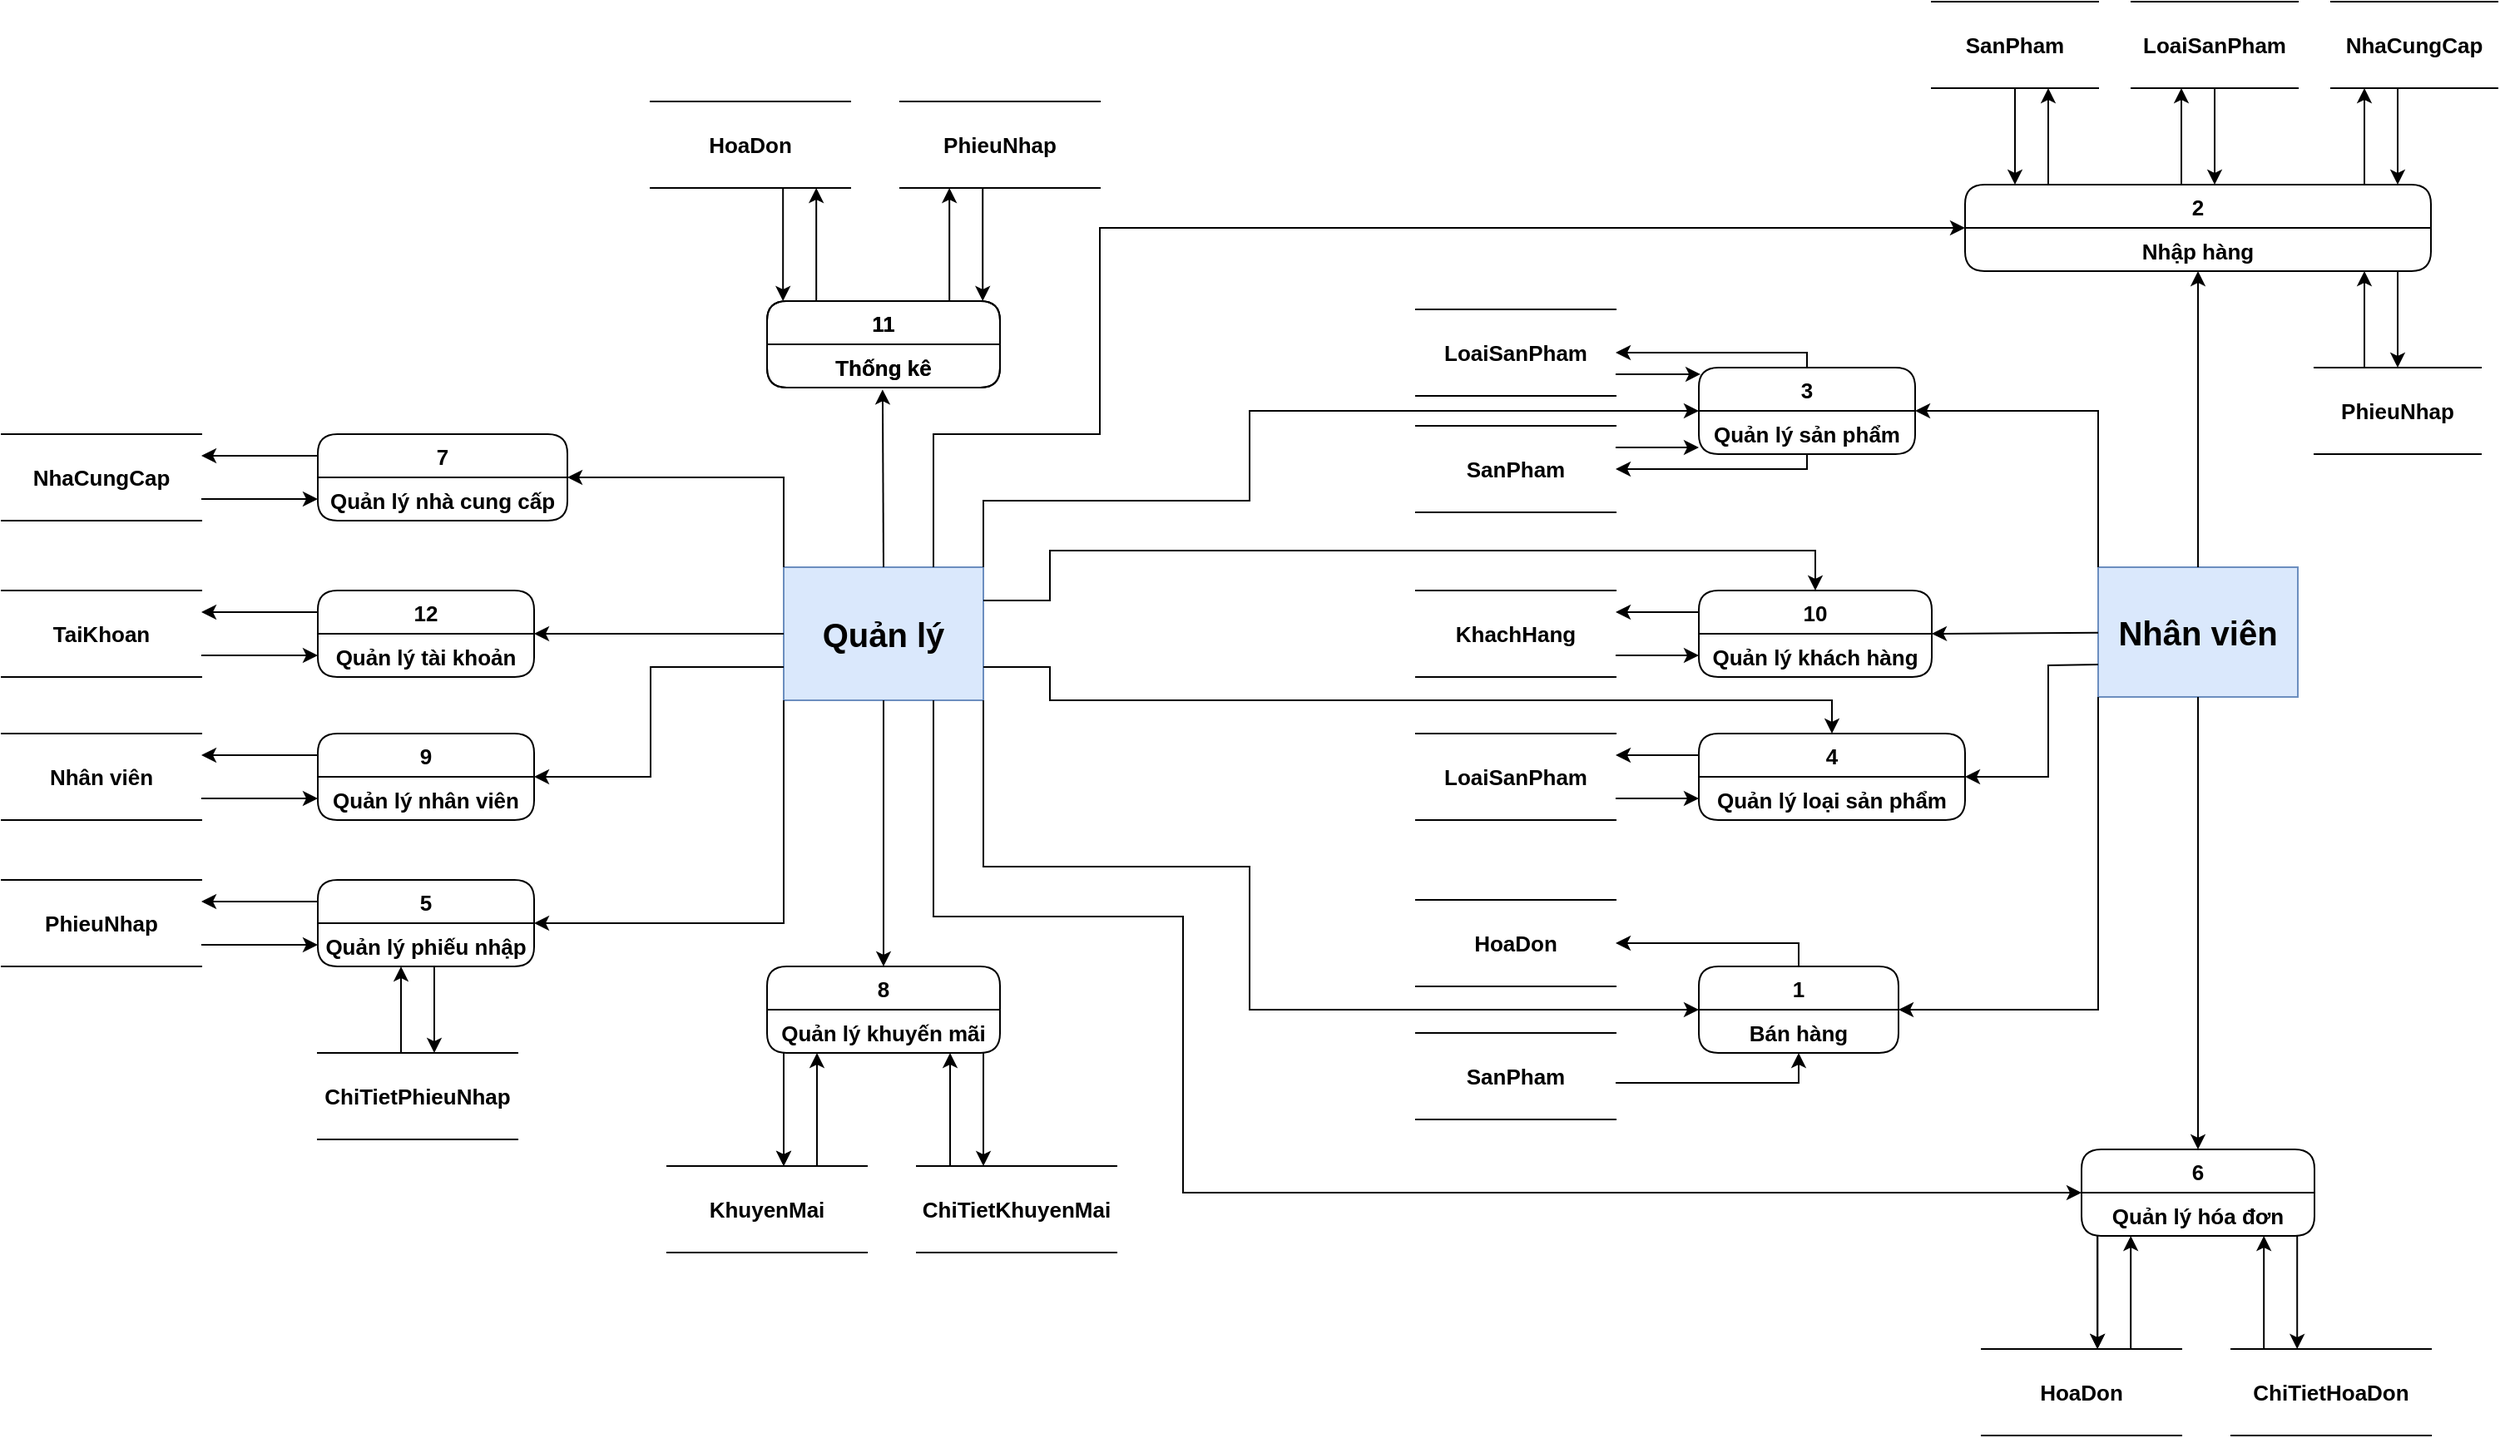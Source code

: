 <mxfile version="16.0.0" type="google"><diagram id="p0nTWe6Ht4s7AAMZDadM" name="Page-1"><mxGraphModel dx="2376" dy="1482" grid="1" gridSize="10" guides="1" tooltips="1" connect="1" arrows="1" fold="1" page="1" pageScale="1" pageWidth="850" pageHeight="1100" math="0" shadow="0"><root><mxCell id="0"/><mxCell id="1" parent="0"/><mxCell id="MpcWaJRPJP4tbF8cSd_d-1" value="&lt;font style=&quot;font-size: 20px&quot;&gt;Quản lý&lt;/font&gt;" style="rounded=0;whiteSpace=wrap;html=1;fillColor=#dae8fc;fontStyle=1;fontSize=16;strokeColor=#6c8ebf;" parent="1" vertex="1"><mxGeometry x="-680" y="200" width="120" height="80" as="geometry"/></mxCell><mxCell id="MpcWaJRPJP4tbF8cSd_d-2" value="5" style="swimlane;fontStyle=1;childLayout=stackLayout;horizontal=1;startSize=26;fillColor=none;horizontalStack=0;resizeParent=1;resizeParentMax=0;resizeLast=0;collapsible=1;marginBottom=0;rounded=1;fontColor=#000000;fontSize=13;" parent="1" vertex="1"><mxGeometry x="-960" y="388" width="130" height="52" as="geometry"/></mxCell><mxCell id="MpcWaJRPJP4tbF8cSd_d-3" value="Quản lý phiếu nhập" style="text;strokeColor=none;fillColor=none;align=center;verticalAlign=top;spacingLeft=4;spacingRight=4;overflow=hidden;rotatable=0;points=[[0,0.5],[1,0.5]];portConstraint=eastwest;rounded=1;fontColor=#000000;fontStyle=1;fontSize=13;" parent="MpcWaJRPJP4tbF8cSd_d-2" vertex="1"><mxGeometry y="26" width="130" height="26" as="geometry"/></mxCell><mxCell id="MpcWaJRPJP4tbF8cSd_d-4" value="12" style="swimlane;fontStyle=1;childLayout=stackLayout;horizontal=1;startSize=26;fillColor=none;horizontalStack=0;resizeParent=1;resizeParentMax=0;resizeLast=0;collapsible=1;marginBottom=0;rounded=1;fontColor=#000000;fontSize=13;" parent="1" vertex="1"><mxGeometry x="-960" y="214" width="130" height="52" as="geometry"/></mxCell><mxCell id="MpcWaJRPJP4tbF8cSd_d-5" value="Quản lý tài khoản" style="text;strokeColor=none;fillColor=none;align=center;verticalAlign=top;spacingLeft=4;spacingRight=4;overflow=hidden;rotatable=0;points=[[0,0.5],[1,0.5]];portConstraint=eastwest;rounded=1;fontColor=#000000;fontStyle=1;fontSize=13;" parent="MpcWaJRPJP4tbF8cSd_d-4" vertex="1"><mxGeometry y="26" width="130" height="26" as="geometry"/></mxCell><mxCell id="MpcWaJRPJP4tbF8cSd_d-6" value="8" style="swimlane;fontStyle=1;childLayout=stackLayout;horizontal=1;startSize=26;fillColor=none;horizontalStack=0;resizeParent=1;resizeParentMax=0;resizeLast=0;collapsible=1;marginBottom=0;rounded=1;fontColor=#000000;fontSize=13;" parent="1" vertex="1"><mxGeometry x="-690" y="440" width="140" height="52" as="geometry"/></mxCell><mxCell id="MpcWaJRPJP4tbF8cSd_d-7" value="Quản lý khuyến mãi" style="text;strokeColor=none;fillColor=none;align=center;verticalAlign=top;spacingLeft=4;spacingRight=4;overflow=hidden;rotatable=0;points=[[0,0.5],[1,0.5]];portConstraint=eastwest;rounded=1;fontColor=#000000;fontStyle=1;fontSize=13;" parent="MpcWaJRPJP4tbF8cSd_d-6" vertex="1"><mxGeometry y="26" width="140" height="26" as="geometry"/></mxCell><mxCell id="MpcWaJRPJP4tbF8cSd_d-8" value="7" style="swimlane;fontStyle=1;childLayout=stackLayout;horizontal=1;startSize=26;fillColor=none;horizontalStack=0;resizeParent=1;resizeParentMax=0;resizeLast=0;collapsible=1;marginBottom=0;rounded=1;fontColor=#000000;fontSize=13;" parent="1" vertex="1"><mxGeometry x="-960" y="120" width="150" height="52" as="geometry"/></mxCell><mxCell id="MpcWaJRPJP4tbF8cSd_d-9" value="Quản lý nhà cung cấp" style="text;strokeColor=none;fillColor=none;align=center;verticalAlign=top;spacingLeft=4;spacingRight=4;overflow=hidden;rotatable=0;points=[[0,0.5],[1,0.5]];portConstraint=eastwest;rounded=1;fontColor=#000000;fontStyle=1;fontSize=13;" parent="MpcWaJRPJP4tbF8cSd_d-8" vertex="1"><mxGeometry y="26" width="150" height="26" as="geometry"/></mxCell><mxCell id="MpcWaJRPJP4tbF8cSd_d-10" value="11" style="swimlane;fontStyle=1;childLayout=stackLayout;horizontal=1;startSize=26;fillColor=none;horizontalStack=0;resizeParent=1;resizeParentMax=0;resizeLast=0;collapsible=1;marginBottom=0;rounded=1;fontColor=#000000;fontSize=13;" parent="1" vertex="1"><mxGeometry x="-690" y="40" width="140" height="52" as="geometry"/></mxCell><mxCell id="MpcWaJRPJP4tbF8cSd_d-11" value="Thống kê" style="text;strokeColor=none;fillColor=none;align=center;verticalAlign=top;spacingLeft=4;spacingRight=4;overflow=hidden;rotatable=0;points=[[0,0.5],[1,0.5]];portConstraint=eastwest;rounded=1;fontColor=#000000;fontStyle=1;fontSize=13;" parent="MpcWaJRPJP4tbF8cSd_d-10" vertex="1"><mxGeometry y="26" width="140" height="26" as="geometry"/></mxCell><mxCell id="MpcWaJRPJP4tbF8cSd_d-12" value="9" style="swimlane;fontStyle=1;childLayout=stackLayout;horizontal=1;startSize=26;fillColor=none;horizontalStack=0;resizeParent=1;resizeParentMax=0;resizeLast=0;collapsible=1;marginBottom=0;rounded=1;fontColor=#000000;fontSize=13;" parent="1" vertex="1"><mxGeometry x="-960" y="300" width="130" height="52" as="geometry"/></mxCell><mxCell id="MpcWaJRPJP4tbF8cSd_d-13" value="Quản lý nhân viên" style="text;strokeColor=none;fillColor=none;align=center;verticalAlign=top;spacingLeft=4;spacingRight=4;overflow=hidden;rotatable=0;points=[[0,0.5],[1,0.5]];portConstraint=eastwest;rounded=1;fontColor=#000000;fontStyle=1;fontSize=13;" parent="MpcWaJRPJP4tbF8cSd_d-12" vertex="1"><mxGeometry y="26" width="130" height="26" as="geometry"/></mxCell><mxCell id="MpcWaJRPJP4tbF8cSd_d-25" value="" style="endArrow=classic;html=1;rounded=0;exitX=0.5;exitY=0;exitDx=0;exitDy=0;entryX=0.496;entryY=1.045;entryDx=0;entryDy=0;entryPerimeter=0;fontStyle=1;fontSize=13;" parent="1" source="MpcWaJRPJP4tbF8cSd_d-1" target="MpcWaJRPJP4tbF8cSd_d-11" edge="1"><mxGeometry width="50" height="50" relative="1" as="geometry"><mxPoint x="-880" y="210" as="sourcePoint"/><mxPoint x="-620" y="40" as="targetPoint"/></mxGeometry></mxCell><mxCell id="MpcWaJRPJP4tbF8cSd_d-28" value="&lt;font style=&quot;font-size: 20px&quot;&gt;Nhân viên&lt;/font&gt;" style="rounded=0;whiteSpace=wrap;html=1;fillColor=#dae8fc;fontStyle=1;fontSize=16;strokeColor=#6c8ebf;" parent="1" vertex="1"><mxGeometry x="110" y="200" width="120" height="78" as="geometry"/></mxCell><mxCell id="MpcWaJRPJP4tbF8cSd_d-29" value="4" style="swimlane;fontStyle=1;childLayout=stackLayout;horizontal=1;startSize=26;fillColor=none;horizontalStack=0;resizeParent=1;resizeParentMax=0;resizeLast=0;collapsible=1;marginBottom=0;rounded=1;fontColor=#000000;fontSize=13;" parent="1" vertex="1"><mxGeometry x="-130" y="300" width="160" height="52" as="geometry"/></mxCell><mxCell id="MpcWaJRPJP4tbF8cSd_d-30" value="Quản lý loại sản phẩm" style="text;strokeColor=none;fillColor=none;align=center;verticalAlign=top;spacingLeft=4;spacingRight=4;overflow=hidden;rotatable=0;points=[[0,0.5],[1,0.5]];portConstraint=eastwest;rounded=1;fontColor=#000000;fontStyle=1;fontSize=13;" parent="MpcWaJRPJP4tbF8cSd_d-29" vertex="1"><mxGeometry y="26" width="160" height="26" as="geometry"/></mxCell><mxCell id="MpcWaJRPJP4tbF8cSd_d-31" value="3" style="swimlane;fontStyle=1;childLayout=stackLayout;horizontal=1;startSize=26;fillColor=none;horizontalStack=0;resizeParent=1;resizeParentMax=0;resizeLast=0;collapsible=1;marginBottom=0;rounded=1;fontColor=#000000;fontSize=13;" parent="1" vertex="1"><mxGeometry x="-130" y="80" width="130" height="52" as="geometry"/></mxCell><mxCell id="MpcWaJRPJP4tbF8cSd_d-32" value="Quản lý sản phẩm" style="text;strokeColor=none;fillColor=none;align=center;verticalAlign=top;spacingLeft=4;spacingRight=4;overflow=hidden;rotatable=0;points=[[0,0.5],[1,0.5]];portConstraint=eastwest;rounded=1;fontColor=#000000;fontStyle=1;fontSize=13;" parent="MpcWaJRPJP4tbF8cSd_d-31" vertex="1"><mxGeometry y="26" width="130" height="26" as="geometry"/></mxCell><mxCell id="MpcWaJRPJP4tbF8cSd_d-33" value="10" style="swimlane;fontStyle=1;childLayout=stackLayout;horizontal=1;startSize=26;fillColor=none;horizontalStack=0;resizeParent=1;resizeParentMax=0;resizeLast=0;collapsible=1;marginBottom=0;rounded=1;fontColor=#000000;fontSize=13;" parent="1" vertex="1"><mxGeometry x="-130" y="214" width="140" height="52" as="geometry"/></mxCell><mxCell id="MpcWaJRPJP4tbF8cSd_d-34" value="Quản lý khách hàng" style="text;strokeColor=none;fillColor=none;align=center;verticalAlign=top;spacingLeft=4;spacingRight=4;overflow=hidden;rotatable=0;points=[[0,0.5],[1,0.5]];portConstraint=eastwest;rounded=1;fontColor=#000000;fontStyle=1;fontSize=13;" parent="MpcWaJRPJP4tbF8cSd_d-33" vertex="1"><mxGeometry y="26" width="140" height="26" as="geometry"/></mxCell><mxCell id="MpcWaJRPJP4tbF8cSd_d-35" value="6" style="swimlane;fontStyle=1;childLayout=stackLayout;horizontal=1;startSize=26;fillColor=none;horizontalStack=0;resizeParent=1;resizeParentMax=0;resizeLast=0;collapsible=1;marginBottom=0;rounded=1;fontColor=#000000;fontSize=13;" parent="1" vertex="1"><mxGeometry x="100" y="550" width="140" height="52" as="geometry"/></mxCell><mxCell id="MpcWaJRPJP4tbF8cSd_d-36" value="Quản lý hóa đơn" style="text;strokeColor=none;fillColor=none;align=center;verticalAlign=top;spacingLeft=4;spacingRight=4;overflow=hidden;rotatable=0;points=[[0,0.5],[1,0.5]];portConstraint=eastwest;rounded=1;fontColor=#000000;fontStyle=1;fontSize=13;" parent="MpcWaJRPJP4tbF8cSd_d-35" vertex="1"><mxGeometry y="26" width="140" height="26" as="geometry"/></mxCell><mxCell id="MpcWaJRPJP4tbF8cSd_d-37" value="1" style="swimlane;fontStyle=1;childLayout=stackLayout;horizontal=1;startSize=26;fillColor=none;horizontalStack=0;resizeParent=1;resizeParentMax=0;resizeLast=0;collapsible=1;marginBottom=0;rounded=1;fontColor=#000000;fontSize=13;" parent="1" vertex="1"><mxGeometry x="-130" y="440" width="120" height="52" as="geometry"><mxRectangle x="-130" y="440" width="40" height="26" as="alternateBounds"/></mxGeometry></mxCell><mxCell id="MpcWaJRPJP4tbF8cSd_d-38" value="Bán hàng" style="text;strokeColor=none;fillColor=none;align=center;verticalAlign=top;spacingLeft=4;spacingRight=4;overflow=hidden;rotatable=0;points=[[0,0.5],[1,0.5]];portConstraint=eastwest;rounded=1;fontColor=#000000;fontStyle=1;fontSize=13;" parent="MpcWaJRPJP4tbF8cSd_d-37" vertex="1"><mxGeometry y="26" width="120" height="26" as="geometry"/></mxCell><mxCell id="MpcWaJRPJP4tbF8cSd_d-39" value="2" style="swimlane;fontStyle=1;childLayout=stackLayout;horizontal=1;startSize=26;fillColor=none;horizontalStack=0;resizeParent=1;resizeParentMax=0;resizeLast=0;collapsible=1;marginBottom=0;rounded=1;fontColor=#000000;fontSize=13;" parent="1" vertex="1"><mxGeometry x="30" y="-30" width="280" height="52" as="geometry"/></mxCell><mxCell id="MpcWaJRPJP4tbF8cSd_d-131" value="Nhập hàng" style="text;strokeColor=none;fillColor=none;align=center;verticalAlign=top;spacingLeft=4;spacingRight=4;overflow=hidden;rotatable=0;points=[[0,0.5],[1,0.5]];portConstraint=eastwest;rounded=1;fontColor=#000000;fontStyle=1;fontSize=13;" parent="MpcWaJRPJP4tbF8cSd_d-39" vertex="1"><mxGeometry y="26" width="280" height="26" as="geometry"/></mxCell><mxCell id="MpcWaJRPJP4tbF8cSd_d-46" value="" style="endArrow=classic;html=1;rounded=0;exitX=0.5;exitY=1;exitDx=0;exitDy=0;entryX=0.5;entryY=0;entryDx=0;entryDy=0;fontStyle=1;fontSize=13;" parent="1" source="MpcWaJRPJP4tbF8cSd_d-1" target="MpcWaJRPJP4tbF8cSd_d-6" edge="1"><mxGeometry width="50" height="50" relative="1" as="geometry"><mxPoint x="-530" y="310" as="sourcePoint"/><mxPoint x="-480" y="260" as="targetPoint"/></mxGeometry></mxCell><mxCell id="MpcWaJRPJP4tbF8cSd_d-47" value="" style="endArrow=classic;html=1;rounded=0;exitX=0;exitY=1;exitDx=0;exitDy=0;entryX=1;entryY=0.5;entryDx=0;entryDy=0;fontStyle=1;fontSize=13;" parent="1" source="MpcWaJRPJP4tbF8cSd_d-1" target="MpcWaJRPJP4tbF8cSd_d-2" edge="1"><mxGeometry width="50" height="50" relative="1" as="geometry"><mxPoint x="-680" y="370" as="sourcePoint"/><mxPoint x="-480" y="260" as="targetPoint"/><Array as="points"><mxPoint x="-680" y="414"/></Array></mxGeometry></mxCell><mxCell id="MpcWaJRPJP4tbF8cSd_d-48" value="" style="endArrow=classic;html=1;rounded=0;exitX=0;exitY=0.5;exitDx=0;exitDy=0;fontStyle=1;fontSize=13;" parent="1" source="MpcWaJRPJP4tbF8cSd_d-1" edge="1" target="MpcWaJRPJP4tbF8cSd_d-4"><mxGeometry width="50" height="50" relative="1" as="geometry"><mxPoint x="-600" y="310" as="sourcePoint"/><mxPoint x="-840" y="240" as="targetPoint"/></mxGeometry></mxCell><mxCell id="MpcWaJRPJP4tbF8cSd_d-49" value="" style="endArrow=classic;html=1;rounded=0;exitX=0;exitY=0;exitDx=0;exitDy=0;entryX=1;entryY=0.5;entryDx=0;entryDy=0;fontStyle=1;fontSize=13;" parent="1" source="MpcWaJRPJP4tbF8cSd_d-1" target="MpcWaJRPJP4tbF8cSd_d-8" edge="1"><mxGeometry width="50" height="50" relative="1" as="geometry"><mxPoint x="-750" y="132" as="sourcePoint"/><mxPoint x="-800" y="150" as="targetPoint"/><Array as="points"><mxPoint x="-680" y="146"/></Array></mxGeometry></mxCell><mxCell id="MpcWaJRPJP4tbF8cSd_d-50" value="" style="endArrow=classic;html=1;rounded=0;exitX=0;exitY=0.75;exitDx=0;exitDy=0;entryX=1;entryY=0.5;entryDx=0;entryDy=0;fontStyle=1;fontSize=13;" parent="1" source="MpcWaJRPJP4tbF8cSd_d-1" target="MpcWaJRPJP4tbF8cSd_d-12" edge="1"><mxGeometry width="50" height="50" relative="1" as="geometry"><mxPoint x="-880" y="320" as="sourcePoint"/><mxPoint x="-830" y="270" as="targetPoint"/><Array as="points"><mxPoint x="-760" y="260"/><mxPoint x="-760" y="326"/></Array></mxGeometry></mxCell><mxCell id="MpcWaJRPJP4tbF8cSd_d-51" value="NhaCungCap" style="shape=partialRectangle;whiteSpace=wrap;html=1;left=0;right=0;fillColor=none;fontStyle=1;fontSize=13;" parent="1" vertex="1"><mxGeometry x="-1150" y="120" width="120" height="52" as="geometry"/></mxCell><mxCell id="MpcWaJRPJP4tbF8cSd_d-53" value="" style="endArrow=classic;html=1;rounded=0;exitX=0;exitY=0.25;exitDx=0;exitDy=0;entryX=1;entryY=0.25;entryDx=0;entryDy=0;fontStyle=1;fontSize=13;" parent="1" source="MpcWaJRPJP4tbF8cSd_d-8" target="MpcWaJRPJP4tbF8cSd_d-51" edge="1"><mxGeometry width="50" height="50" relative="1" as="geometry"><mxPoint x="-960" y="210" as="sourcePoint"/><mxPoint x="-910" y="160" as="targetPoint"/></mxGeometry></mxCell><mxCell id="MpcWaJRPJP4tbF8cSd_d-55" value="" style="endArrow=classic;html=1;rounded=0;exitX=1;exitY=0.75;exitDx=0;exitDy=0;entryX=0;entryY=0.5;entryDx=0;entryDy=0;fontStyle=1;fontSize=13;" parent="1" source="MpcWaJRPJP4tbF8cSd_d-51" target="MpcWaJRPJP4tbF8cSd_d-9" edge="1"><mxGeometry width="50" height="50" relative="1" as="geometry"><mxPoint x="-970" y="130" as="sourcePoint"/><mxPoint x="-920" y="80" as="targetPoint"/></mxGeometry></mxCell><mxCell id="MpcWaJRPJP4tbF8cSd_d-56" value="TaiKhoan" style="shape=partialRectangle;whiteSpace=wrap;html=1;left=0;right=0;fillColor=none;fontStyle=1;fontSize=13;" parent="1" vertex="1"><mxGeometry x="-1150" y="214" width="120" height="52" as="geometry"/></mxCell><mxCell id="MpcWaJRPJP4tbF8cSd_d-57" value="" style="endArrow=classic;html=1;rounded=0;exitX=0;exitY=0.25;exitDx=0;exitDy=0;entryX=1;entryY=0.25;entryDx=0;entryDy=0;fontStyle=1;fontSize=13;" parent="1" source="MpcWaJRPJP4tbF8cSd_d-4" target="MpcWaJRPJP4tbF8cSd_d-56" edge="1"><mxGeometry width="50" height="50" relative="1" as="geometry"><mxPoint x="-950" y="143" as="sourcePoint"/><mxPoint x="-1020" y="143" as="targetPoint"/></mxGeometry></mxCell><mxCell id="MpcWaJRPJP4tbF8cSd_d-58" value="" style="endArrow=classic;html=1;rounded=0;exitX=1;exitY=0.75;exitDx=0;exitDy=0;entryX=0;entryY=0.5;entryDx=0;entryDy=0;fontStyle=1;fontSize=13;" parent="1" source="MpcWaJRPJP4tbF8cSd_d-56" target="MpcWaJRPJP4tbF8cSd_d-5" edge="1"><mxGeometry width="50" height="50" relative="1" as="geometry"><mxPoint x="-940" y="153" as="sourcePoint"/><mxPoint x="-1010" y="153" as="targetPoint"/></mxGeometry></mxCell><mxCell id="MpcWaJRPJP4tbF8cSd_d-59" value="Nhân viên" style="shape=partialRectangle;whiteSpace=wrap;html=1;left=0;right=0;fillColor=none;fontStyle=1;fontSize=13;" parent="1" vertex="1"><mxGeometry x="-1150" y="300" width="120" height="52" as="geometry"/></mxCell><mxCell id="MpcWaJRPJP4tbF8cSd_d-60" value="" style="endArrow=classic;html=1;rounded=0;exitX=0;exitY=0.25;exitDx=0;exitDy=0;entryX=1;entryY=0.25;entryDx=0;entryDy=0;fontStyle=1;fontSize=13;" parent="1" source="MpcWaJRPJP4tbF8cSd_d-12" target="MpcWaJRPJP4tbF8cSd_d-59" edge="1"><mxGeometry width="50" height="50" relative="1" as="geometry"><mxPoint x="-1040" y="320" as="sourcePoint"/><mxPoint x="-990" y="270" as="targetPoint"/></mxGeometry></mxCell><mxCell id="MpcWaJRPJP4tbF8cSd_d-62" value="PhieuNhap" style="shape=partialRectangle;whiteSpace=wrap;html=1;left=0;right=0;fillColor=none;fontStyle=1;fontSize=13;" parent="1" vertex="1"><mxGeometry x="-1150" y="388" width="120" height="52" as="geometry"/></mxCell><mxCell id="MpcWaJRPJP4tbF8cSd_d-63" value="" style="endArrow=classic;html=1;rounded=0;exitX=1;exitY=0.75;exitDx=0;exitDy=0;entryX=0;entryY=0.5;entryDx=0;entryDy=0;fontStyle=1;fontSize=13;" parent="1" source="MpcWaJRPJP4tbF8cSd_d-59" target="MpcWaJRPJP4tbF8cSd_d-13" edge="1"><mxGeometry width="50" height="50" relative="1" as="geometry"><mxPoint x="-990" y="430" as="sourcePoint"/><mxPoint x="-940" y="380" as="targetPoint"/></mxGeometry></mxCell><mxCell id="MpcWaJRPJP4tbF8cSd_d-64" value="" style="endArrow=classic;html=1;rounded=0;exitX=0;exitY=0.25;exitDx=0;exitDy=0;entryX=1;entryY=0.25;entryDx=0;entryDy=0;fontStyle=1;fontSize=13;" parent="1" source="MpcWaJRPJP4tbF8cSd_d-2" target="MpcWaJRPJP4tbF8cSd_d-62" edge="1"><mxGeometry width="50" height="50" relative="1" as="geometry"><mxPoint x="-990" y="430" as="sourcePoint"/><mxPoint x="-1000" y="380" as="targetPoint"/></mxGeometry></mxCell><mxCell id="MpcWaJRPJP4tbF8cSd_d-65" value="" style="endArrow=classic;html=1;rounded=0;exitX=1;exitY=0.75;exitDx=0;exitDy=0;entryX=0;entryY=0.5;entryDx=0;entryDy=0;fontStyle=1;fontSize=13;" parent="1" source="MpcWaJRPJP4tbF8cSd_d-62" target="MpcWaJRPJP4tbF8cSd_d-3" edge="1"><mxGeometry width="50" height="50" relative="1" as="geometry"><mxPoint x="-990" y="380" as="sourcePoint"/><mxPoint x="-940" y="330" as="targetPoint"/></mxGeometry></mxCell><mxCell id="MpcWaJRPJP4tbF8cSd_d-66" value="ChiTietPhieuNhap" style="shape=partialRectangle;whiteSpace=wrap;html=1;left=0;right=0;fillColor=none;fontStyle=1;fontSize=13;" parent="1" vertex="1"><mxGeometry x="-960" y="492" width="120" height="52" as="geometry"/></mxCell><mxCell id="MpcWaJRPJP4tbF8cSd_d-67" value="" style="endArrow=classic;html=1;rounded=0;fontStyle=1;fontSize=13;edgeStyle=orthogonalEdgeStyle;" parent="1" source="MpcWaJRPJP4tbF8cSd_d-66" target="MpcWaJRPJP4tbF8cSd_d-2" edge="1"><mxGeometry width="50" height="50" relative="1" as="geometry"><mxPoint x="-850" y="490" as="sourcePoint"/><mxPoint x="-800" y="440" as="targetPoint"/><Array as="points"><mxPoint x="-910" y="460"/><mxPoint x="-910" y="460"/></Array></mxGeometry></mxCell><mxCell id="MpcWaJRPJP4tbF8cSd_d-68" value="" style="endArrow=classic;html=1;rounded=0;fontStyle=1;fontSize=13;edgeStyle=orthogonalEdgeStyle;" parent="1" source="MpcWaJRPJP4tbF8cSd_d-2" target="MpcWaJRPJP4tbF8cSd_d-66" edge="1"><mxGeometry width="50" height="50" relative="1" as="geometry"><mxPoint x="-850" y="490" as="sourcePoint"/><mxPoint x="-870" y="490" as="targetPoint"/><Array as="points"><mxPoint x="-890" y="460"/><mxPoint x="-890" y="460"/></Array></mxGeometry></mxCell><mxCell id="MpcWaJRPJP4tbF8cSd_d-69" value="HoaDon" style="shape=partialRectangle;whiteSpace=wrap;html=1;left=0;right=0;fillColor=none;fontStyle=1;fontSize=13;" parent="1" vertex="1"><mxGeometry x="-760" y="-80" width="120" height="52" as="geometry"/></mxCell><mxCell id="MpcWaJRPJP4tbF8cSd_d-70" value="PhieuNhap" style="shape=partialRectangle;whiteSpace=wrap;html=1;left=0;right=0;fillColor=none;fontStyle=1;fontSize=13;" parent="1" vertex="1"><mxGeometry x="-610" y="-80" width="120" height="52" as="geometry"/></mxCell><mxCell id="MpcWaJRPJP4tbF8cSd_d-76" value="KhuyenMai" style="shape=partialRectangle;whiteSpace=wrap;html=1;left=0;right=0;fillColor=none;fontStyle=1;fontSize=13;" parent="1" vertex="1"><mxGeometry x="-750" y="560" width="120" height="52" as="geometry"/></mxCell><mxCell id="MpcWaJRPJP4tbF8cSd_d-77" value="ChiTietKhuyenMai" style="shape=partialRectangle;whiteSpace=wrap;html=1;left=0;right=0;fillColor=none;fontStyle=1;fontSize=13;" parent="1" vertex="1"><mxGeometry x="-600" y="560" width="120" height="52" as="geometry"/></mxCell><mxCell id="MpcWaJRPJP4tbF8cSd_d-78" value="" style="endArrow=classic;html=1;rounded=0;exitX=0.75;exitY=0;exitDx=0;exitDy=0;edgeStyle=orthogonalEdgeStyle;fontStyle=1;fontSize=13;" parent="1" source="MpcWaJRPJP4tbF8cSd_d-76" target="MpcWaJRPJP4tbF8cSd_d-6" edge="1"><mxGeometry width="50" height="50" relative="1" as="geometry"><mxPoint x="-630" y="540" as="sourcePoint"/><mxPoint x="-640" y="510" as="targetPoint"/><Array as="points"><mxPoint x="-660" y="560"/></Array></mxGeometry></mxCell><mxCell id="MpcWaJRPJP4tbF8cSd_d-81" value="" style="endArrow=classic;html=1;rounded=0;edgeStyle=orthogonalEdgeStyle;fontStyle=1;fontSize=13;" parent="1" source="MpcWaJRPJP4tbF8cSd_d-6" target="MpcWaJRPJP4tbF8cSd_d-76" edge="1"><mxGeometry width="50" height="50" relative="1" as="geometry"><mxPoint x="-770" y="520" as="sourcePoint"/><mxPoint x="-720" y="470" as="targetPoint"/><Array as="points"><mxPoint x="-680" y="520"/><mxPoint x="-680" y="520"/></Array></mxGeometry></mxCell><mxCell id="MpcWaJRPJP4tbF8cSd_d-82" value="LoaiSanPham" style="shape=partialRectangle;whiteSpace=wrap;html=1;left=0;right=0;fillColor=none;fontStyle=1;fontSize=13;" parent="1" vertex="1"><mxGeometry x="-300" y="45" width="120" height="52" as="geometry"/></mxCell><mxCell id="MpcWaJRPJP4tbF8cSd_d-83" value="SanPham" style="shape=partialRectangle;whiteSpace=wrap;html=1;left=0;right=0;fillColor=none;fontStyle=1;fontSize=13;" parent="1" vertex="1"><mxGeometry x="-300" y="115" width="120" height="52" as="geometry"/></mxCell><mxCell id="MpcWaJRPJP4tbF8cSd_d-85" value="KhachHang" style="shape=partialRectangle;whiteSpace=wrap;html=1;left=0;right=0;fillColor=none;fontStyle=1;fontSize=13;" parent="1" vertex="1"><mxGeometry x="-300" y="214" width="120" height="52" as="geometry"/></mxCell><mxCell id="MpcWaJRPJP4tbF8cSd_d-86" value="LoaiSanPham" style="shape=partialRectangle;whiteSpace=wrap;html=1;left=0;right=0;fillColor=none;fontStyle=1;fontSize=13;" parent="1" vertex="1"><mxGeometry x="-300" y="300" width="120" height="52" as="geometry"/></mxCell><mxCell id="MpcWaJRPJP4tbF8cSd_d-87" value="HoaDon" style="shape=partialRectangle;whiteSpace=wrap;html=1;left=0;right=0;fillColor=none;fontStyle=1;fontSize=13;" parent="1" vertex="1"><mxGeometry x="-300" y="400" width="120" height="52" as="geometry"/></mxCell><mxCell id="MpcWaJRPJP4tbF8cSd_d-88" value="SanPham" style="shape=partialRectangle;whiteSpace=wrap;html=1;left=0;right=0;fillColor=none;fontStyle=1;fontSize=13;" parent="1" vertex="1"><mxGeometry x="-300" y="480" width="120" height="52" as="geometry"/></mxCell><mxCell id="MpcWaJRPJP4tbF8cSd_d-91" value="HoaDon" style="shape=partialRectangle;whiteSpace=wrap;html=1;left=0;right=0;fillColor=none;fontStyle=1;fontSize=13;" parent="1" vertex="1"><mxGeometry x="40" y="670" width="120" height="52" as="geometry"/></mxCell><mxCell id="MpcWaJRPJP4tbF8cSd_d-92" value="ChiTietHoaDon" style="shape=partialRectangle;whiteSpace=wrap;html=1;left=0;right=0;fillColor=none;fontStyle=1;fontSize=13;" parent="1" vertex="1"><mxGeometry x="190" y="670" width="120" height="52" as="geometry"/></mxCell><mxCell id="MpcWaJRPJP4tbF8cSd_d-93" value="PhieuNhap" style="shape=partialRectangle;whiteSpace=wrap;html=1;left=0;right=0;fillColor=none;fontStyle=1;fontSize=13;" parent="1" vertex="1"><mxGeometry x="240" y="80" width="100" height="52" as="geometry"/></mxCell><mxCell id="MpcWaJRPJP4tbF8cSd_d-94" value="NhaCungCap" style="shape=partialRectangle;whiteSpace=wrap;html=1;left=0;right=0;fillColor=none;fontStyle=1;fontSize=13;" parent="1" vertex="1"><mxGeometry x="250" y="-140" width="100" height="52" as="geometry"/></mxCell><mxCell id="MpcWaJRPJP4tbF8cSd_d-95" value="LoaiSanPham" style="shape=partialRectangle;whiteSpace=wrap;html=1;left=0;right=0;fillColor=none;fontStyle=1;fontSize=13;" parent="1" vertex="1"><mxGeometry x="130" y="-140" width="100" height="52" as="geometry"/></mxCell><mxCell id="MpcWaJRPJP4tbF8cSd_d-97" value="" style="endArrow=classic;html=1;rounded=0;exitX=1;exitY=0.75;exitDx=0;exitDy=0;entryX=0.008;entryY=0.076;entryDx=0;entryDy=0;entryPerimeter=0;fontStyle=1;fontSize=13;" parent="1" source="MpcWaJRPJP4tbF8cSd_d-82" target="MpcWaJRPJP4tbF8cSd_d-31" edge="1"><mxGeometry width="50" height="50" relative="1" as="geometry"><mxPoint x="-150" y="130" as="sourcePoint"/><mxPoint x="-100" y="80" as="targetPoint"/></mxGeometry></mxCell><mxCell id="MpcWaJRPJP4tbF8cSd_d-98" value="" style="endArrow=classic;html=1;rounded=0;exitX=0.5;exitY=0;exitDx=0;exitDy=0;entryX=1;entryY=0.5;entryDx=0;entryDy=0;fontStyle=1;fontSize=13;" parent="1" source="MpcWaJRPJP4tbF8cSd_d-31" target="MpcWaJRPJP4tbF8cSd_d-82" edge="1"><mxGeometry width="50" height="50" relative="1" as="geometry"><mxPoint x="-100" y="110" as="sourcePoint"/><mxPoint x="-50" y="60" as="targetPoint"/><Array as="points"><mxPoint x="-65" y="71"/></Array></mxGeometry></mxCell><mxCell id="MpcWaJRPJP4tbF8cSd_d-100" value="" style="endArrow=classic;html=1;rounded=0;exitX=0.5;exitY=1;exitDx=0;exitDy=0;entryX=1;entryY=0.5;entryDx=0;entryDy=0;fontStyle=1;fontSize=13;" parent="1" source="MpcWaJRPJP4tbF8cSd_d-31" target="MpcWaJRPJP4tbF8cSd_d-83" edge="1"><mxGeometry width="50" height="50" relative="1" as="geometry"><mxPoint x="-80" y="140" as="sourcePoint"/><mxPoint x="-90" y="80" as="targetPoint"/><Array as="points"><mxPoint x="-65" y="141"/></Array></mxGeometry></mxCell><mxCell id="MpcWaJRPJP4tbF8cSd_d-101" value="" style="endArrow=classic;html=1;rounded=0;exitX=1;exitY=0.25;exitDx=0;exitDy=0;fontStyle=1;fontSize=13;" parent="1" source="MpcWaJRPJP4tbF8cSd_d-83" edge="1"><mxGeometry width="50" height="50" relative="1" as="geometry"><mxPoint x="-140" y="130" as="sourcePoint"/><mxPoint x="-130" y="128" as="targetPoint"/></mxGeometry></mxCell><mxCell id="MpcWaJRPJP4tbF8cSd_d-102" value="" style="endArrow=classic;html=1;rounded=0;exitX=0;exitY=0.25;exitDx=0;exitDy=0;entryX=1;entryY=0.25;entryDx=0;entryDy=0;fontStyle=1;fontSize=13;" parent="1" source="MpcWaJRPJP4tbF8cSd_d-33" target="MpcWaJRPJP4tbF8cSd_d-85" edge="1"><mxGeometry width="50" height="50" relative="1" as="geometry"><mxPoint x="-210" y="270" as="sourcePoint"/><mxPoint x="-160" y="220" as="targetPoint"/></mxGeometry></mxCell><mxCell id="MpcWaJRPJP4tbF8cSd_d-103" value="" style="endArrow=classic;html=1;rounded=0;exitX=1;exitY=0.75;exitDx=0;exitDy=0;entryX=0;entryY=0.5;entryDx=0;entryDy=0;fontStyle=1;fontSize=13;" parent="1" source="MpcWaJRPJP4tbF8cSd_d-85" target="MpcWaJRPJP4tbF8cSd_d-34" edge="1"><mxGeometry width="50" height="50" relative="1" as="geometry"><mxPoint x="-210" y="270" as="sourcePoint"/><mxPoint x="-160" y="220" as="targetPoint"/></mxGeometry></mxCell><mxCell id="MpcWaJRPJP4tbF8cSd_d-104" value="" style="endArrow=classic;html=1;rounded=0;exitX=0;exitY=0.25;exitDx=0;exitDy=0;entryX=1;entryY=0.25;entryDx=0;entryDy=0;fontStyle=1;fontSize=13;" parent="1" source="MpcWaJRPJP4tbF8cSd_d-29" target="MpcWaJRPJP4tbF8cSd_d-86" edge="1"><mxGeometry width="50" height="50" relative="1" as="geometry"><mxPoint x="-190" y="290" as="sourcePoint"/><mxPoint x="-140" y="240" as="targetPoint"/></mxGeometry></mxCell><mxCell id="MpcWaJRPJP4tbF8cSd_d-106" value="" style="endArrow=classic;html=1;rounded=0;exitX=1;exitY=0.75;exitDx=0;exitDy=0;entryX=0;entryY=0.5;entryDx=0;entryDy=0;fontStyle=1;fontSize=13;" parent="1" source="MpcWaJRPJP4tbF8cSd_d-86" target="MpcWaJRPJP4tbF8cSd_d-30" edge="1"><mxGeometry width="50" height="50" relative="1" as="geometry"><mxPoint x="-190" y="290" as="sourcePoint"/><mxPoint x="-140" y="240" as="targetPoint"/></mxGeometry></mxCell><mxCell id="MpcWaJRPJP4tbF8cSd_d-109" value="" style="endArrow=classic;html=1;rounded=0;exitX=0.5;exitY=0;exitDx=0;exitDy=0;entryX=1;entryY=0.5;entryDx=0;entryDy=0;edgeStyle=orthogonalEdgeStyle;fontStyle=1;fontSize=13;" parent="1" source="MpcWaJRPJP4tbF8cSd_d-37" target="MpcWaJRPJP4tbF8cSd_d-87" edge="1"><mxGeometry width="50" height="50" relative="1" as="geometry"><mxPoint x="-170" y="500" as="sourcePoint"/><mxPoint x="-120" y="450" as="targetPoint"/></mxGeometry></mxCell><mxCell id="MpcWaJRPJP4tbF8cSd_d-110" value="" style="endArrow=none;html=1;rounded=0;exitX=0.5;exitY=1;exitDx=0;exitDy=0;startArrow=classic;startFill=1;endFill=0;edgeStyle=orthogonalEdgeStyle;fontStyle=1;fontSize=13;" parent="1" source="MpcWaJRPJP4tbF8cSd_d-37" target="MpcWaJRPJP4tbF8cSd_d-88" edge="1"><mxGeometry width="50" height="50" relative="1" as="geometry"><mxPoint x="-170" y="500" as="sourcePoint"/><mxPoint x="-120" y="450" as="targetPoint"/><Array as="points"><mxPoint x="-70" y="510"/></Array></mxGeometry></mxCell><mxCell id="MpcWaJRPJP4tbF8cSd_d-117" value="" style="endArrow=classic;html=1;rounded=0;edgeStyle=orthogonalEdgeStyle;fontStyle=1;fontSize=13;" parent="1" source="c_HkpxtQ1Ifjis95Lge4-6" target="MpcWaJRPJP4tbF8cSd_d-39" edge="1"><mxGeometry width="50" height="50" relative="1" as="geometry"><mxPoint x="30.16" y="-87.272" as="sourcePoint"/><mxPoint x="140" y="-30" as="targetPoint"/><Array as="points"><mxPoint x="60" y="-100"/><mxPoint x="60" y="-100"/></Array></mxGeometry></mxCell><mxCell id="MpcWaJRPJP4tbF8cSd_d-118" value="" style="endArrow=classic;html=1;rounded=0;edgeStyle=orthogonalEdgeStyle;fontStyle=1;fontSize=13;" parent="1" source="MpcWaJRPJP4tbF8cSd_d-39" target="c_HkpxtQ1Ifjis95Lge4-6" edge="1"><mxGeometry width="50" height="50" relative="1" as="geometry"><mxPoint x="70" y="-40" as="sourcePoint"/><mxPoint x="70" y="-88" as="targetPoint"/><Array as="points"><mxPoint x="80" y="-70"/><mxPoint x="80" y="-70"/></Array></mxGeometry></mxCell><mxCell id="MpcWaJRPJP4tbF8cSd_d-119" value="" style="endArrow=classic;html=1;rounded=0;edgeStyle=orthogonalEdgeStyle;fontStyle=1;fontSize=13;" parent="1" source="MpcWaJRPJP4tbF8cSd_d-39" target="MpcWaJRPJP4tbF8cSd_d-95" edge="1"><mxGeometry width="50" height="50" relative="1" as="geometry"><mxPoint x="80" y="-10" as="sourcePoint"/><mxPoint x="130" y="-60" as="targetPoint"/><Array as="points"><mxPoint x="160" y="-60"/><mxPoint x="160" y="-60"/></Array></mxGeometry></mxCell><mxCell id="MpcWaJRPJP4tbF8cSd_d-123" value="" style="endArrow=classic;html=1;rounded=0;entryX=1;entryY=0.5;entryDx=0;entryDy=0;fontStyle=1;fontSize=13;" parent="1" source="MpcWaJRPJP4tbF8cSd_d-28" target="MpcWaJRPJP4tbF8cSd_d-33" edge="1"><mxGeometry width="50" height="50" relative="1" as="geometry"><mxPoint x="50" y="220" as="sourcePoint"/><mxPoint x="100" y="170" as="targetPoint"/></mxGeometry></mxCell><mxCell id="MpcWaJRPJP4tbF8cSd_d-124" value="" style="endArrow=classic;html=1;rounded=0;fontStyle=1;fontSize=13;" parent="1" edge="1" target="MpcWaJRPJP4tbF8cSd_d-31"><mxGeometry width="50" height="50" relative="1" as="geometry"><mxPoint x="110" y="200" as="sourcePoint"/><mxPoint x="-10" y="106" as="targetPoint"/><Array as="points"><mxPoint x="110" y="106"/></Array></mxGeometry></mxCell><mxCell id="MpcWaJRPJP4tbF8cSd_d-125" value="" style="endArrow=classic;html=1;rounded=0;exitX=0;exitY=0.75;exitDx=0;exitDy=0;entryX=1;entryY=0.5;entryDx=0;entryDy=0;fontStyle=1;fontSize=13;" parent="1" source="MpcWaJRPJP4tbF8cSd_d-28" target="MpcWaJRPJP4tbF8cSd_d-29" edge="1"><mxGeometry width="50" height="50" relative="1" as="geometry"><mxPoint x="-40" y="290" as="sourcePoint"/><mxPoint x="10" y="240" as="targetPoint"/><Array as="points"><mxPoint x="80" y="259"/><mxPoint x="80" y="326"/></Array></mxGeometry></mxCell><mxCell id="MpcWaJRPJP4tbF8cSd_d-127" value="" style="endArrow=classic;html=1;rounded=0;exitX=0;exitY=1;exitDx=0;exitDy=0;entryX=1;entryY=0.5;entryDx=0;entryDy=0;fontStyle=1;fontSize=13;" parent="1" source="MpcWaJRPJP4tbF8cSd_d-28" target="MpcWaJRPJP4tbF8cSd_d-37" edge="1"><mxGeometry width="50" height="50" relative="1" as="geometry"><mxPoint x="-40" y="280" as="sourcePoint"/><mxPoint x="10" y="230" as="targetPoint"/><Array as="points"><mxPoint x="110" y="466"/></Array></mxGeometry></mxCell><mxCell id="MpcWaJRPJP4tbF8cSd_d-128" value="" style="endArrow=classic;html=1;rounded=0;exitX=0.5;exitY=1;exitDx=0;exitDy=0;entryX=0.5;entryY=0;entryDx=0;entryDy=0;fontStyle=1;fontSize=13;" parent="1" source="MpcWaJRPJP4tbF8cSd_d-28" target="MpcWaJRPJP4tbF8cSd_d-35" edge="1"><mxGeometry width="50" height="50" relative="1" as="geometry"><mxPoint x="-40" y="280" as="sourcePoint"/><mxPoint x="180" y="480.833" as="targetPoint"/></mxGeometry></mxCell><mxCell id="MpcWaJRPJP4tbF8cSd_d-129" value="" style="endArrow=classic;html=1;rounded=0;exitX=0.5;exitY=0;exitDx=0;exitDy=0;entryX=0.5;entryY=1;entryDx=0;entryDy=0;fontStyle=1;fontSize=13;" parent="1" source="MpcWaJRPJP4tbF8cSd_d-28" target="MpcWaJRPJP4tbF8cSd_d-39" edge="1"><mxGeometry width="50" height="50" relative="1" as="geometry"><mxPoint x="-40" y="100" as="sourcePoint"/><mxPoint x="169.44" y="56.832" as="targetPoint"/></mxGeometry></mxCell><mxCell id="MpcWaJRPJP4tbF8cSd_d-130" value="" style="endArrow=classic;html=1;rounded=0;exitX=0.75;exitY=0;exitDx=0;exitDy=0;entryX=0;entryY=0.5;entryDx=0;entryDy=0;fontStyle=1;fontSize=13;" parent="1" source="MpcWaJRPJP4tbF8cSd_d-1" target="MpcWaJRPJP4tbF8cSd_d-39" edge="1"><mxGeometry width="50" height="50" relative="1" as="geometry"><mxPoint x="-160" y="340" as="sourcePoint"/><mxPoint x="-110" y="290" as="targetPoint"/><Array as="points"><mxPoint x="-590" y="120"/><mxPoint x="-490" y="120"/><mxPoint x="-490" y="-4"/></Array></mxGeometry></mxCell><mxCell id="MpcWaJRPJP4tbF8cSd_d-132" value="" style="endArrow=classic;html=1;rounded=0;entryX=0;entryY=0.5;entryDx=0;entryDy=0;fontStyle=1;fontSize=13;" parent="1" target="MpcWaJRPJP4tbF8cSd_d-37" edge="1"><mxGeometry width="50" height="50" relative="1" as="geometry"><mxPoint x="-560" y="280" as="sourcePoint"/><mxPoint x="-350" y="240" as="targetPoint"/><Array as="points"><mxPoint x="-560" y="380"/><mxPoint x="-400" y="380"/><mxPoint x="-400" y="466"/></Array></mxGeometry></mxCell><mxCell id="MpcWaJRPJP4tbF8cSd_d-133" value="" style="endArrow=classic;html=1;rounded=0;exitX=0.75;exitY=1;exitDx=0;exitDy=0;entryX=0;entryY=0.5;entryDx=0;entryDy=0;fontStyle=1;fontSize=13;" parent="1" source="MpcWaJRPJP4tbF8cSd_d-1" target="MpcWaJRPJP4tbF8cSd_d-35" edge="1"><mxGeometry width="50" height="50" relative="1" as="geometry"><mxPoint x="-220" y="430" as="sourcePoint"/><mxPoint x="-210" y="660" as="targetPoint"/><Array as="points"><mxPoint x="-590" y="410"/><mxPoint x="-440" y="410"/><mxPoint x="-440" y="576"/></Array></mxGeometry></mxCell><mxCell id="MpcWaJRPJP4tbF8cSd_d-134" value="" style="endArrow=classic;html=1;rounded=0;exitX=1;exitY=0;exitDx=0;exitDy=0;entryX=0;entryY=0.5;entryDx=0;entryDy=0;fontStyle=1;fontSize=13;" parent="1" source="MpcWaJRPJP4tbF8cSd_d-1" target="MpcWaJRPJP4tbF8cSd_d-31" edge="1"><mxGeometry width="50" height="50" relative="1" as="geometry"><mxPoint x="-470" y="200" as="sourcePoint"/><mxPoint x="-520" y="280" as="targetPoint"/><Array as="points"><mxPoint x="-560" y="160"/><mxPoint x="-400" y="160"/><mxPoint x="-400" y="106"/></Array></mxGeometry></mxCell><mxCell id="MpcWaJRPJP4tbF8cSd_d-135" value="" style="endArrow=classic;html=1;rounded=0;exitX=1;exitY=0.25;exitDx=0;exitDy=0;entryX=0.5;entryY=0;entryDx=0;entryDy=0;fontStyle=1;fontSize=13;edgeStyle=orthogonalEdgeStyle;" parent="1" source="MpcWaJRPJP4tbF8cSd_d-1" target="MpcWaJRPJP4tbF8cSd_d-33" edge="1"><mxGeometry width="50" height="50" relative="1" as="geometry"><mxPoint x="-270" y="290" as="sourcePoint"/><mxPoint x="-220" y="240" as="targetPoint"/><Array as="points"><mxPoint x="-520" y="220"/><mxPoint x="-520" y="190"/><mxPoint x="-60" y="190"/></Array></mxGeometry></mxCell><mxCell id="MpcWaJRPJP4tbF8cSd_d-136" value="" style="endArrow=classic;html=1;rounded=0;exitX=1;exitY=0.75;exitDx=0;exitDy=0;entryX=0.5;entryY=0;entryDx=0;entryDy=0;fontStyle=1;fontSize=13;" parent="1" source="MpcWaJRPJP4tbF8cSd_d-1" target="MpcWaJRPJP4tbF8cSd_d-29" edge="1"><mxGeometry width="50" height="50" relative="1" as="geometry"><mxPoint x="-270" y="290" as="sourcePoint"/><mxPoint x="-220" y="240" as="targetPoint"/><Array as="points"><mxPoint x="-520" y="260"/><mxPoint x="-520" y="280"/><mxPoint x="-50" y="280"/></Array></mxGeometry></mxCell><mxCell id="c_HkpxtQ1Ifjis95Lge4-2" value="" style="endArrow=classic;html=1;rounded=0;edgeStyle=orthogonalEdgeStyle;fontStyle=1;fontSize=13;" parent="1" source="MpcWaJRPJP4tbF8cSd_d-95" target="MpcWaJRPJP4tbF8cSd_d-39" edge="1"><mxGeometry width="50" height="50" relative="1" as="geometry"><mxPoint x="40.16" y="-77.272" as="sourcePoint"/><mxPoint x="40.0" y="-20" as="targetPoint"/><Array as="points"><mxPoint x="180" y="-60"/><mxPoint x="180" y="-60"/></Array></mxGeometry></mxCell><mxCell id="c_HkpxtQ1Ifjis95Lge4-6" value="SanPham" style="shape=partialRectangle;whiteSpace=wrap;html=1;left=0;right=0;fillColor=none;fontStyle=1;fontSize=13;" parent="1" vertex="1"><mxGeometry x="10" y="-140" width="100" height="52" as="geometry"/></mxCell><mxCell id="c_HkpxtQ1Ifjis95Lge4-8" value="" style="endArrow=classic;html=1;rounded=0;edgeStyle=orthogonalEdgeStyle;fontStyle=1;fontSize=13;" parent="1" source="MpcWaJRPJP4tbF8cSd_d-39" target="MpcWaJRPJP4tbF8cSd_d-94" edge="1"><mxGeometry width="50" height="50" relative="1" as="geometry"><mxPoint x="169.98" y="-20" as="sourcePoint"/><mxPoint x="169.98" y="-78" as="targetPoint"/><Array as="points"><mxPoint x="270" y="-70"/><mxPoint x="270" y="-70"/></Array></mxGeometry></mxCell><mxCell id="c_HkpxtQ1Ifjis95Lge4-9" value="" style="endArrow=classic;html=1;rounded=0;edgeStyle=orthogonalEdgeStyle;fontStyle=1;fontSize=13;" parent="1" source="MpcWaJRPJP4tbF8cSd_d-94" target="MpcWaJRPJP4tbF8cSd_d-39" edge="1"><mxGeometry width="50" height="50" relative="1" as="geometry"><mxPoint x="290.0" y="-88" as="sourcePoint"/><mxPoint x="290.0" y="-30" as="targetPoint"/><Array as="points"><mxPoint x="290" y="-70"/><mxPoint x="290" y="-70"/></Array></mxGeometry></mxCell><mxCell id="c_HkpxtQ1Ifjis95Lge4-14" value="" style="endArrow=classic;html=1;rounded=0;exitX=0.75;exitY=0;exitDx=0;exitDy=0;edgeStyle=orthogonalEdgeStyle;fontStyle=1;fontSize=13;" parent="1" edge="1"><mxGeometry width="50" height="50" relative="1" as="geometry"><mxPoint x="-580" y="560" as="sourcePoint"/><mxPoint x="-580" y="492.0" as="targetPoint"/><Array as="points"><mxPoint x="-580" y="560"/></Array></mxGeometry></mxCell><mxCell id="c_HkpxtQ1Ifjis95Lge4-15" value="" style="endArrow=classic;html=1;rounded=0;edgeStyle=orthogonalEdgeStyle;fontStyle=1;fontSize=13;" parent="1" edge="1"><mxGeometry width="50" height="50" relative="1" as="geometry"><mxPoint x="-559.98" y="492.0" as="sourcePoint"/><mxPoint x="-559.98" y="560" as="targetPoint"/><Array as="points"><mxPoint x="-560" y="520"/><mxPoint x="-560" y="520"/></Array></mxGeometry></mxCell><mxCell id="c_HkpxtQ1Ifjis95Lge4-16" value="11" style="swimlane;fontStyle=1;childLayout=stackLayout;horizontal=1;startSize=26;fillColor=none;horizontalStack=0;resizeParent=1;resizeParentMax=0;resizeLast=0;collapsible=1;marginBottom=0;rounded=1;fontColor=#000000;fontSize=13;" parent="1" vertex="1"><mxGeometry x="-690" y="40" width="140" height="52" as="geometry"/></mxCell><mxCell id="c_HkpxtQ1Ifjis95Lge4-17" value="Thống kê" style="text;strokeColor=none;fillColor=none;align=center;verticalAlign=top;spacingLeft=4;spacingRight=4;overflow=hidden;rotatable=0;points=[[0,0.5],[1,0.5]];portConstraint=eastwest;rounded=1;fontColor=#000000;fontStyle=1;fontSize=13;" parent="c_HkpxtQ1Ifjis95Lge4-16" vertex="1"><mxGeometry y="26" width="140" height="26" as="geometry"/></mxCell><mxCell id="c_HkpxtQ1Ifjis95Lge4-18" value="" style="endArrow=classic;html=1;rounded=0;edgeStyle=orthogonalEdgeStyle;fontStyle=1;fontSize=13;" parent="1" edge="1"><mxGeometry width="50" height="50" relative="1" as="geometry"><mxPoint x="-680" y="492" as="sourcePoint"/><mxPoint x="-680" y="560" as="targetPoint"/><Array as="points"><mxPoint x="-680" y="520"/><mxPoint x="-680" y="520"/></Array></mxGeometry></mxCell><mxCell id="c_HkpxtQ1Ifjis95Lge4-20" value="" style="endArrow=classic;html=1;rounded=0;exitX=0.75;exitY=0;exitDx=0;exitDy=0;edgeStyle=orthogonalEdgeStyle;fontStyle=1;fontSize=13;" parent="1" edge="1"><mxGeometry width="50" height="50" relative="1" as="geometry"><mxPoint x="-660.41" y="40" as="sourcePoint"/><mxPoint x="-660.41" y="-28" as="targetPoint"/><Array as="points"><mxPoint x="-660.41" y="40"/></Array></mxGeometry></mxCell><mxCell id="c_HkpxtQ1Ifjis95Lge4-21" value="" style="endArrow=classic;html=1;rounded=0;exitX=0.75;exitY=0;exitDx=0;exitDy=0;edgeStyle=orthogonalEdgeStyle;fontStyle=1;fontSize=13;" parent="1" edge="1"><mxGeometry width="50" height="50" relative="1" as="geometry"><mxPoint x="-580.41" y="40" as="sourcePoint"/><mxPoint x="-580.41" y="-28" as="targetPoint"/><Array as="points"><mxPoint x="-580.41" y="40"/></Array></mxGeometry></mxCell><mxCell id="c_HkpxtQ1Ifjis95Lge4-22" value="" style="endArrow=classic;html=1;rounded=0;edgeStyle=orthogonalEdgeStyle;fontStyle=1;fontSize=13;" parent="1" edge="1"><mxGeometry width="50" height="50" relative="1" as="geometry"><mxPoint x="-560.39" y="-28" as="sourcePoint"/><mxPoint x="-560.39" y="40" as="targetPoint"/><Array as="points"><mxPoint x="-560.41"/><mxPoint x="-560.41"/></Array></mxGeometry></mxCell><mxCell id="c_HkpxtQ1Ifjis95Lge4-23" value="" style="endArrow=classic;html=1;rounded=0;edgeStyle=orthogonalEdgeStyle;fontStyle=1;fontSize=13;" parent="1" edge="1"><mxGeometry width="50" height="50" relative="1" as="geometry"><mxPoint x="-680.41" y="-28" as="sourcePoint"/><mxPoint x="-680.41" y="40" as="targetPoint"/><Array as="points"><mxPoint x="-680.41"/><mxPoint x="-680.41"/></Array></mxGeometry></mxCell><mxCell id="c_HkpxtQ1Ifjis95Lge4-29" value="" style="endArrow=classic;html=1;rounded=0;exitX=0.75;exitY=0;exitDx=0;exitDy=0;edgeStyle=orthogonalEdgeStyle;fontStyle=1;fontSize=13;" parent="1" edge="1"><mxGeometry width="50" height="50" relative="1" as="geometry"><mxPoint x="129.59" y="670" as="sourcePoint"/><mxPoint x="129.59" y="602" as="targetPoint"/><Array as="points"><mxPoint x="129.59" y="670"/></Array></mxGeometry></mxCell><mxCell id="c_HkpxtQ1Ifjis95Lge4-30" value="" style="endArrow=classic;html=1;rounded=0;edgeStyle=orthogonalEdgeStyle;fontStyle=1;fontSize=13;" parent="1" edge="1"><mxGeometry width="50" height="50" relative="1" as="geometry"><mxPoint x="109.59" y="602" as="sourcePoint"/><mxPoint x="109.59" y="670" as="targetPoint"/><Array as="points"><mxPoint x="109.59" y="630"/><mxPoint x="109.59" y="630"/></Array></mxGeometry></mxCell><mxCell id="c_HkpxtQ1Ifjis95Lge4-31" value="" style="endArrow=classic;html=1;rounded=0;exitX=0.75;exitY=0;exitDx=0;exitDy=0;edgeStyle=orthogonalEdgeStyle;fontStyle=1;fontSize=13;" parent="1" edge="1"><mxGeometry width="50" height="50" relative="1" as="geometry"><mxPoint x="209.59" y="670" as="sourcePoint"/><mxPoint x="209.59" y="602" as="targetPoint"/><Array as="points"><mxPoint x="209.59" y="670"/></Array></mxGeometry></mxCell><mxCell id="c_HkpxtQ1Ifjis95Lge4-32" value="" style="endArrow=classic;html=1;rounded=0;edgeStyle=orthogonalEdgeStyle;fontStyle=1;fontSize=13;" parent="1" edge="1"><mxGeometry width="50" height="50" relative="1" as="geometry"><mxPoint x="229.61" y="602" as="sourcePoint"/><mxPoint x="229.61" y="670" as="targetPoint"/><Array as="points"><mxPoint x="229.59" y="630"/><mxPoint x="229.59" y="630"/></Array></mxGeometry></mxCell><mxCell id="c_HkpxtQ1Ifjis95Lge4-33" value="" style="endArrow=classic;html=1;rounded=0;edgeStyle=orthogonalEdgeStyle;fontStyle=1;fontSize=13;" parent="1" edge="1"><mxGeometry width="50" height="50" relative="1" as="geometry"><mxPoint x="109.59" y="602" as="sourcePoint"/><mxPoint x="109.59" y="670" as="targetPoint"/><Array as="points"><mxPoint x="109.59" y="630"/><mxPoint x="109.59" y="630"/></Array></mxGeometry></mxCell><mxCell id="PeCQO6f_iZUcQ0xFUVJX-4" value="" style="endArrow=classic;html=1;rounded=0;edgeStyle=orthogonalEdgeStyle;fontStyle=1;fontSize=13;" edge="1" parent="1"><mxGeometry width="50" height="50" relative="1" as="geometry"><mxPoint x="270" y="80" as="sourcePoint"/><mxPoint x="270" y="22" as="targetPoint"/><Array as="points"><mxPoint x="270" y="40"/><mxPoint x="270" y="40"/></Array></mxGeometry></mxCell><mxCell id="PeCQO6f_iZUcQ0xFUVJX-5" value="" style="endArrow=classic;html=1;rounded=0;edgeStyle=orthogonalEdgeStyle;fontStyle=1;fontSize=13;" edge="1" parent="1"><mxGeometry width="50" height="50" relative="1" as="geometry"><mxPoint x="290" y="22" as="sourcePoint"/><mxPoint x="290" y="80" as="targetPoint"/><Array as="points"><mxPoint x="290" y="40"/><mxPoint x="290" y="40"/></Array></mxGeometry></mxCell></root></mxGraphModel></diagram></mxfile>